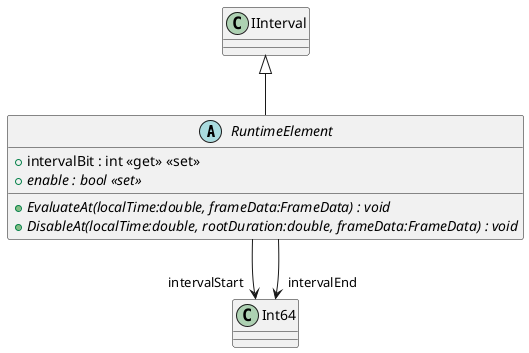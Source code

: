 @startuml
abstract class RuntimeElement {
    + intervalBit : int <<get>> <<set>>
    + {abstract} enable : bool <<set>>
    + {abstract} EvaluateAt(localTime:double, frameData:FrameData) : void
    + {abstract} DisableAt(localTime:double, rootDuration:double, frameData:FrameData) : void
}
IInterval <|-- RuntimeElement
RuntimeElement --> "intervalStart" Int64
RuntimeElement --> "intervalEnd" Int64
@enduml
